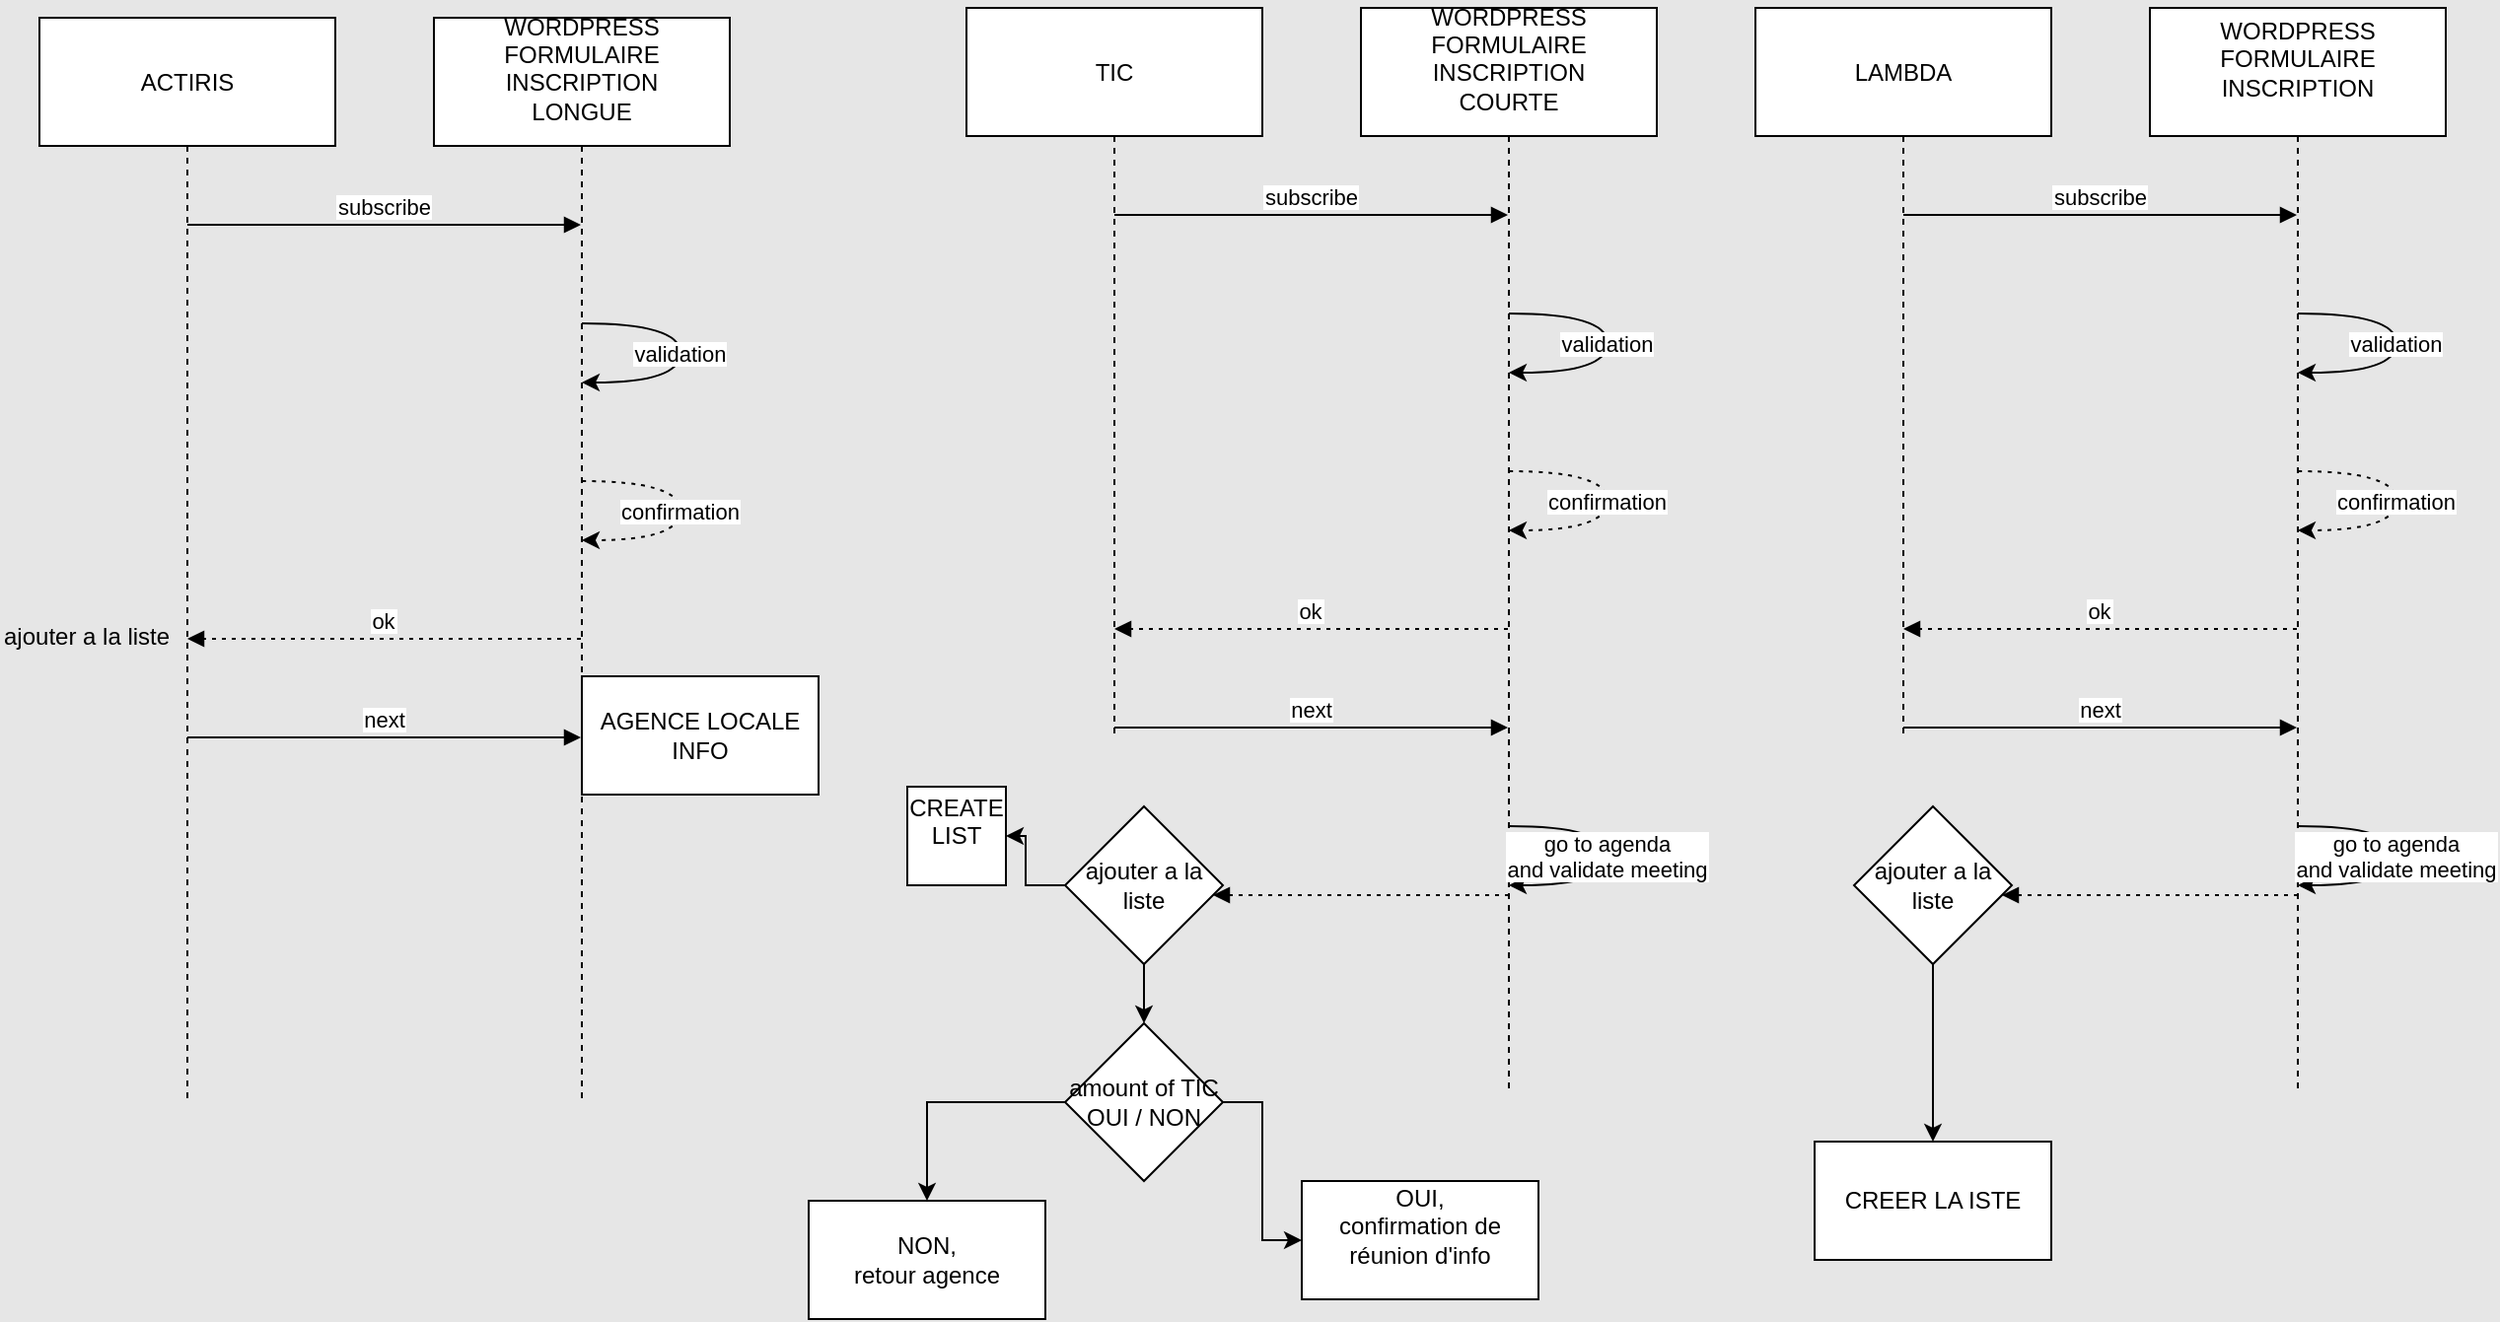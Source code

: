 <mxfile version="24.0.7" type="github">
  <diagram name="Page-1" id="ko1czbBw52IeaF3ko27d">
    <mxGraphModel dx="2627" dy="819" grid="1" gridSize="10" guides="1" tooltips="1" connect="1" arrows="1" fold="1" page="1" pageScale="1" pageWidth="1169" pageHeight="827" background="#E6E6E6" math="0" shadow="0">
      <root>
        <mxCell id="0" />
        <mxCell id="1" parent="0" />
        <mxCell id="ykU63rrfPqvXQfsTkInG-9" value="" style="group" vertex="1" connectable="0" parent="1">
          <mxGeometry x="10" y="10" width="350" height="550" as="geometry" />
        </mxCell>
        <mxCell id="2" value="ACTIRIS" style="shape=umlLifeline;perimeter=lifelinePerimeter;whiteSpace=wrap;container=1;dropTarget=0;collapsible=0;recursiveResize=0;outlineConnect=0;portConstraint=eastwest;newEdgeStyle={&quot;edgeStyle&quot;:&quot;elbowEdgeStyle&quot;,&quot;elbow&quot;:&quot;vertical&quot;,&quot;curved&quot;:0,&quot;rounded&quot;:0};size=65;" parent="ykU63rrfPqvXQfsTkInG-9" vertex="1">
          <mxGeometry width="150" height="550" as="geometry" />
        </mxCell>
        <mxCell id="3" value="WORDPRESS&#xa;FORMULAIRE&#xa;INSCRIPTION&#xa;LONGUE&#xa;" style="shape=umlLifeline;perimeter=lifelinePerimeter;whiteSpace=wrap;container=1;dropTarget=0;collapsible=0;recursiveResize=0;outlineConnect=0;portConstraint=eastwest;newEdgeStyle={&quot;edgeStyle&quot;:&quot;elbowEdgeStyle&quot;,&quot;elbow&quot;:&quot;vertical&quot;,&quot;curved&quot;:0,&quot;rounded&quot;:0};size=65;" parent="ykU63rrfPqvXQfsTkInG-9" vertex="1">
          <mxGeometry x="200" width="150" height="550" as="geometry" />
        </mxCell>
        <mxCell id="4" value="subscribe" style="verticalAlign=bottom;endArrow=block;edgeStyle=elbowEdgeStyle;elbow=vertical;curved=0;rounded=0;" parent="ykU63rrfPqvXQfsTkInG-9" source="2" target="3" edge="1">
          <mxGeometry relative="1" as="geometry">
            <Array as="points">
              <mxPoint x="185" y="105" />
            </Array>
          </mxGeometry>
        </mxCell>
        <mxCell id="5" value="validation" style="curved=1;" parent="ykU63rrfPqvXQfsTkInG-9" source="3" target="3" edge="1">
          <mxGeometry relative="1" as="geometry">
            <Array as="points">
              <mxPoint x="325" y="155" />
              <mxPoint x="325" y="185" />
            </Array>
          </mxGeometry>
        </mxCell>
        <mxCell id="6" value="confirmation" style="curved=1;dashed=1;dashPattern=2 3;" parent="ykU63rrfPqvXQfsTkInG-9" source="3" target="3" edge="1">
          <mxGeometry relative="1" as="geometry">
            <Array as="points">
              <mxPoint x="325" y="235" />
              <mxPoint x="325" y="265" />
            </Array>
          </mxGeometry>
        </mxCell>
        <mxCell id="7" value="ok" style="verticalAlign=bottom;endArrow=block;edgeStyle=elbowEdgeStyle;elbow=vertical;curved=0;rounded=0;dashed=1;dashPattern=2 3;" parent="ykU63rrfPqvXQfsTkInG-9" source="3" target="2" edge="1">
          <mxGeometry relative="1" as="geometry">
            <Array as="points">
              <mxPoint x="185" y="315" />
            </Array>
          </mxGeometry>
        </mxCell>
        <mxCell id="8" value="next" style="verticalAlign=bottom;endArrow=block;edgeStyle=elbowEdgeStyle;elbow=vertical;curved=0;rounded=0;" parent="ykU63rrfPqvXQfsTkInG-9" source="2" target="3" edge="1">
          <mxGeometry relative="1" as="geometry">
            <Array as="points">
              <mxPoint x="185" y="365" />
            </Array>
          </mxGeometry>
        </mxCell>
        <mxCell id="ykU63rrfPqvXQfsTkInG-20" value="&lt;div&gt;AGENCE LOCALE&lt;/div&gt;&lt;div&gt;INFO&lt;br&gt;&lt;/div&gt;" style="rounded=0;whiteSpace=wrap;html=1;" vertex="1" parent="ykU63rrfPqvXQfsTkInG-9">
          <mxGeometry x="275" y="334" width="120" height="60" as="geometry" />
        </mxCell>
        <mxCell id="ykU63rrfPqvXQfsTkInG-42" value="ajouter a la liste" style="text;whiteSpace=wrap;html=1;" vertex="1" parent="ykU63rrfPqvXQfsTkInG-9">
          <mxGeometry x="-20" y="300" width="120" height="40" as="geometry" />
        </mxCell>
        <mxCell id="ykU63rrfPqvXQfsTkInG-10" value="" style="group" vertex="1" connectable="0" parent="1">
          <mxGeometry x="480" y="5" width="350" height="595" as="geometry" />
        </mxCell>
        <mxCell id="ykU63rrfPqvXQfsTkInG-11" value="TIC" style="shape=umlLifeline;perimeter=lifelinePerimeter;whiteSpace=wrap;container=1;dropTarget=0;collapsible=0;recursiveResize=0;outlineConnect=0;portConstraint=eastwest;newEdgeStyle={&quot;edgeStyle&quot;:&quot;elbowEdgeStyle&quot;,&quot;elbow&quot;:&quot;vertical&quot;,&quot;curved&quot;:0,&quot;rounded&quot;:0};size=65;" vertex="1" parent="ykU63rrfPqvXQfsTkInG-10">
          <mxGeometry width="150" height="370" as="geometry" />
        </mxCell>
        <mxCell id="ykU63rrfPqvXQfsTkInG-12" value="WORDPRESS&#xa;FORMULAIRE&#xa;INSCRIPTION&#xa;COURTE&#xa;" style="shape=umlLifeline;perimeter=lifelinePerimeter;whiteSpace=wrap;container=1;dropTarget=0;collapsible=0;recursiveResize=0;outlineConnect=0;portConstraint=eastwest;newEdgeStyle={&quot;edgeStyle&quot;:&quot;elbowEdgeStyle&quot;,&quot;elbow&quot;:&quot;vertical&quot;,&quot;curved&quot;:0,&quot;rounded&quot;:0};size=65;" vertex="1" parent="ykU63rrfPqvXQfsTkInG-10">
          <mxGeometry x="200" width="150" height="550" as="geometry" />
        </mxCell>
        <mxCell id="ykU63rrfPqvXQfsTkInG-13" value="subscribe" style="verticalAlign=bottom;endArrow=block;edgeStyle=elbowEdgeStyle;elbow=vertical;curved=0;rounded=0;" edge="1" parent="ykU63rrfPqvXQfsTkInG-10" source="ykU63rrfPqvXQfsTkInG-11" target="ykU63rrfPqvXQfsTkInG-12">
          <mxGeometry relative="1" as="geometry">
            <Array as="points">
              <mxPoint x="185" y="105" />
            </Array>
          </mxGeometry>
        </mxCell>
        <mxCell id="ykU63rrfPqvXQfsTkInG-14" value="validation" style="curved=1;" edge="1" parent="ykU63rrfPqvXQfsTkInG-10" source="ykU63rrfPqvXQfsTkInG-12" target="ykU63rrfPqvXQfsTkInG-12">
          <mxGeometry relative="1" as="geometry">
            <Array as="points">
              <mxPoint x="325" y="155" />
              <mxPoint x="325" y="185" />
            </Array>
          </mxGeometry>
        </mxCell>
        <mxCell id="ykU63rrfPqvXQfsTkInG-15" value="confirmation" style="curved=1;dashed=1;dashPattern=2 3;" edge="1" parent="ykU63rrfPqvXQfsTkInG-10" source="ykU63rrfPqvXQfsTkInG-12" target="ykU63rrfPqvXQfsTkInG-12">
          <mxGeometry relative="1" as="geometry">
            <Array as="points">
              <mxPoint x="325" y="235" />
              <mxPoint x="325" y="265" />
            </Array>
          </mxGeometry>
        </mxCell>
        <mxCell id="ykU63rrfPqvXQfsTkInG-16" value="ok" style="verticalAlign=bottom;endArrow=block;edgeStyle=elbowEdgeStyle;elbow=horizontal;curved=0;rounded=0;dashed=1;dashPattern=2 3;" edge="1" parent="ykU63rrfPqvXQfsTkInG-10" source="ykU63rrfPqvXQfsTkInG-12" target="ykU63rrfPqvXQfsTkInG-11">
          <mxGeometry relative="1" as="geometry">
            <Array as="points">
              <mxPoint x="185" y="315" />
            </Array>
          </mxGeometry>
        </mxCell>
        <mxCell id="ykU63rrfPqvXQfsTkInG-17" value="next" style="verticalAlign=bottom;endArrow=block;edgeStyle=elbowEdgeStyle;elbow=vertical;curved=0;rounded=0;" edge="1" parent="ykU63rrfPqvXQfsTkInG-10" source="ykU63rrfPqvXQfsTkInG-11" target="ykU63rrfPqvXQfsTkInG-12">
          <mxGeometry relative="1" as="geometry">
            <Array as="points">
              <mxPoint x="185" y="365" />
            </Array>
          </mxGeometry>
        </mxCell>
        <mxCell id="ykU63rrfPqvXQfsTkInG-18" value="go to agenda&#xa;and validate meeting" style="curved=1;" edge="1" parent="ykU63rrfPqvXQfsTkInG-10" source="ykU63rrfPqvXQfsTkInG-12" target="ykU63rrfPqvXQfsTkInG-12">
          <mxGeometry relative="1" as="geometry">
            <Array as="points">
              <mxPoint x="325" y="415" />
              <mxPoint x="325" y="445" />
            </Array>
          </mxGeometry>
        </mxCell>
        <mxCell id="ykU63rrfPqvXQfsTkInG-21" value="" style="verticalAlign=bottom;endArrow=block;edgeStyle=elbowEdgeStyle;elbow=vertical;curved=0;rounded=0;dashed=1;dashPattern=2 3;" edge="1" parent="ykU63rrfPqvXQfsTkInG-10" target="ykU63rrfPqvXQfsTkInG-24">
          <mxGeometry relative="1" as="geometry">
            <Array as="points">
              <mxPoint x="185" y="450" />
            </Array>
            <mxPoint x="275" y="450" as="sourcePoint" />
            <mxPoint x="90" y="445" as="targetPoint" />
          </mxGeometry>
        </mxCell>
        <mxCell id="ykU63rrfPqvXQfsTkInG-44" value="" style="edgeStyle=orthogonalEdgeStyle;rounded=0;orthogonalLoop=1;jettySize=auto;html=1;" edge="1" parent="ykU63rrfPqvXQfsTkInG-10" source="ykU63rrfPqvXQfsTkInG-24" target="ykU63rrfPqvXQfsTkInG-43">
          <mxGeometry relative="1" as="geometry" />
        </mxCell>
        <mxCell id="ykU63rrfPqvXQfsTkInG-24" value="ajouter a la liste" style="rhombus;whiteSpace=wrap;html=1;" vertex="1" parent="ykU63rrfPqvXQfsTkInG-10">
          <mxGeometry x="50" y="405" width="80" height="80" as="geometry" />
        </mxCell>
        <mxCell id="ykU63rrfPqvXQfsTkInG-43" value="&lt;div&gt;amount of TIC&lt;/div&gt;&lt;div&gt;OUI / NON&lt;br&gt;&lt;/div&gt;" style="rhombus;whiteSpace=wrap;html=1;" vertex="1" parent="ykU63rrfPqvXQfsTkInG-10">
          <mxGeometry x="50" y="515" width="80" height="80" as="geometry" />
        </mxCell>
        <mxCell id="ykU63rrfPqvXQfsTkInG-27" value="" style="group" vertex="1" connectable="0" parent="1">
          <mxGeometry x="880" y="5" width="350" height="560" as="geometry" />
        </mxCell>
        <mxCell id="ykU63rrfPqvXQfsTkInG-28" value="LAMBDA" style="shape=umlLifeline;perimeter=lifelinePerimeter;whiteSpace=wrap;container=1;dropTarget=0;collapsible=0;recursiveResize=0;outlineConnect=0;portConstraint=eastwest;newEdgeStyle={&quot;edgeStyle&quot;:&quot;elbowEdgeStyle&quot;,&quot;elbow&quot;:&quot;vertical&quot;,&quot;curved&quot;:0,&quot;rounded&quot;:0};size=65;" vertex="1" parent="ykU63rrfPqvXQfsTkInG-27">
          <mxGeometry width="150" height="370" as="geometry" />
        </mxCell>
        <mxCell id="ykU63rrfPqvXQfsTkInG-29" value="WORDPRESS&#xa;FORMULAIRE&#xa;INSCRIPTION&#xa;" style="shape=umlLifeline;perimeter=lifelinePerimeter;whiteSpace=wrap;container=1;dropTarget=0;collapsible=0;recursiveResize=0;outlineConnect=0;portConstraint=eastwest;newEdgeStyle={&quot;edgeStyle&quot;:&quot;elbowEdgeStyle&quot;,&quot;elbow&quot;:&quot;vertical&quot;,&quot;curved&quot;:0,&quot;rounded&quot;:0};size=65;" vertex="1" parent="ykU63rrfPqvXQfsTkInG-27">
          <mxGeometry x="200" width="150" height="550" as="geometry" />
        </mxCell>
        <mxCell id="ykU63rrfPqvXQfsTkInG-30" value="subscribe" style="verticalAlign=bottom;endArrow=block;edgeStyle=elbowEdgeStyle;elbow=vertical;curved=0;rounded=0;" edge="1" parent="ykU63rrfPqvXQfsTkInG-27" source="ykU63rrfPqvXQfsTkInG-28" target="ykU63rrfPqvXQfsTkInG-29">
          <mxGeometry relative="1" as="geometry">
            <Array as="points">
              <mxPoint x="185" y="105" />
            </Array>
          </mxGeometry>
        </mxCell>
        <mxCell id="ykU63rrfPqvXQfsTkInG-31" value="validation" style="curved=1;" edge="1" parent="ykU63rrfPqvXQfsTkInG-27" source="ykU63rrfPqvXQfsTkInG-29" target="ykU63rrfPqvXQfsTkInG-29">
          <mxGeometry relative="1" as="geometry">
            <Array as="points">
              <mxPoint x="325" y="155" />
              <mxPoint x="325" y="185" />
            </Array>
          </mxGeometry>
        </mxCell>
        <mxCell id="ykU63rrfPqvXQfsTkInG-32" value="confirmation" style="curved=1;dashed=1;dashPattern=2 3;" edge="1" parent="ykU63rrfPqvXQfsTkInG-27" source="ykU63rrfPqvXQfsTkInG-29" target="ykU63rrfPqvXQfsTkInG-29">
          <mxGeometry relative="1" as="geometry">
            <Array as="points">
              <mxPoint x="325" y="235" />
              <mxPoint x="325" y="265" />
            </Array>
          </mxGeometry>
        </mxCell>
        <mxCell id="ykU63rrfPqvXQfsTkInG-33" value="ok" style="verticalAlign=bottom;endArrow=block;edgeStyle=elbowEdgeStyle;elbow=horizontal;curved=0;rounded=0;dashed=1;dashPattern=2 3;" edge="1" parent="ykU63rrfPqvXQfsTkInG-27" source="ykU63rrfPqvXQfsTkInG-29" target="ykU63rrfPqvXQfsTkInG-28">
          <mxGeometry relative="1" as="geometry">
            <Array as="points">
              <mxPoint x="185" y="315" />
            </Array>
          </mxGeometry>
        </mxCell>
        <mxCell id="ykU63rrfPqvXQfsTkInG-34" value="next" style="verticalAlign=bottom;endArrow=block;edgeStyle=elbowEdgeStyle;elbow=vertical;curved=0;rounded=0;" edge="1" parent="ykU63rrfPqvXQfsTkInG-27" source="ykU63rrfPqvXQfsTkInG-28" target="ykU63rrfPqvXQfsTkInG-29">
          <mxGeometry relative="1" as="geometry">
            <Array as="points">
              <mxPoint x="185" y="365" />
            </Array>
          </mxGeometry>
        </mxCell>
        <mxCell id="ykU63rrfPqvXQfsTkInG-35" value="go to agenda&#xa;and validate meeting" style="curved=1;" edge="1" parent="ykU63rrfPqvXQfsTkInG-27" source="ykU63rrfPqvXQfsTkInG-29" target="ykU63rrfPqvXQfsTkInG-29">
          <mxGeometry relative="1" as="geometry">
            <Array as="points">
              <mxPoint x="325" y="415" />
              <mxPoint x="325" y="445" />
            </Array>
          </mxGeometry>
        </mxCell>
        <mxCell id="ykU63rrfPqvXQfsTkInG-36" value="" style="verticalAlign=bottom;endArrow=block;edgeStyle=elbowEdgeStyle;elbow=vertical;curved=0;rounded=0;dashed=1;dashPattern=2 3;" edge="1" parent="ykU63rrfPqvXQfsTkInG-27" target="ykU63rrfPqvXQfsTkInG-37">
          <mxGeometry relative="1" as="geometry">
            <Array as="points">
              <mxPoint x="185" y="450" />
            </Array>
            <mxPoint x="275" y="450" as="sourcePoint" />
            <mxPoint x="90" y="445" as="targetPoint" />
          </mxGeometry>
        </mxCell>
        <mxCell id="ykU63rrfPqvXQfsTkInG-37" value="ajouter a la liste" style="rhombus;whiteSpace=wrap;html=1;" vertex="1" parent="ykU63rrfPqvXQfsTkInG-27">
          <mxGeometry x="50" y="405" width="80" height="80" as="geometry" />
        </mxCell>
        <mxCell id="ykU63rrfPqvXQfsTkInG-38" value="CREER LA ISTE" style="whiteSpace=wrap;html=1;" vertex="1" parent="1">
          <mxGeometry x="910" y="580" width="120" height="60" as="geometry" />
        </mxCell>
        <mxCell id="ykU63rrfPqvXQfsTkInG-39" value="" style="edgeStyle=orthogonalEdgeStyle;rounded=0;orthogonalLoop=1;jettySize=auto;html=1;" edge="1" parent="1" source="ykU63rrfPqvXQfsTkInG-37" target="ykU63rrfPqvXQfsTkInG-38">
          <mxGeometry relative="1" as="geometry" />
        </mxCell>
        <mxCell id="ykU63rrfPqvXQfsTkInG-40" value="&lt;div&gt;NON,&lt;/div&gt;&lt;div&gt;retour agence&lt;br&gt;&lt;/div&gt;" style="whiteSpace=wrap;html=1;" vertex="1" parent="1">
          <mxGeometry x="400" y="610" width="120" height="60" as="geometry" />
        </mxCell>
        <mxCell id="ykU63rrfPqvXQfsTkInG-25" value="&lt;div&gt;OUI,&lt;/div&gt;&lt;div&gt;confirmation de réunion d&#39;info&lt;br&gt;&lt;/div&gt;&lt;div&gt;&lt;br&gt;&lt;/div&gt;" style="whiteSpace=wrap;html=1;" vertex="1" parent="1">
          <mxGeometry x="650" y="600" width="120" height="60" as="geometry" />
        </mxCell>
        <mxCell id="ykU63rrfPqvXQfsTkInG-45" value="" style="edgeStyle=orthogonalEdgeStyle;rounded=0;orthogonalLoop=1;jettySize=auto;html=1;" edge="1" parent="1" source="ykU63rrfPqvXQfsTkInG-43" target="ykU63rrfPqvXQfsTkInG-25">
          <mxGeometry relative="1" as="geometry" />
        </mxCell>
        <mxCell id="ykU63rrfPqvXQfsTkInG-46" value="" style="edgeStyle=orthogonalEdgeStyle;rounded=0;orthogonalLoop=1;jettySize=auto;html=1;" edge="1" parent="1" source="ykU63rrfPqvXQfsTkInG-43" target="ykU63rrfPqvXQfsTkInG-40">
          <mxGeometry relative="1" as="geometry" />
        </mxCell>
        <mxCell id="ykU63rrfPqvXQfsTkInG-47" value="&lt;div&gt;CREATE &lt;br&gt;&lt;/div&gt;&lt;div&gt;LIST&lt;/div&gt;&lt;div&gt;&lt;br&gt;&lt;/div&gt;" style="whiteSpace=wrap;html=1;" vertex="1" parent="1">
          <mxGeometry x="450" y="400" width="50" height="50" as="geometry" />
        </mxCell>
        <mxCell id="ykU63rrfPqvXQfsTkInG-48" value="" style="edgeStyle=orthogonalEdgeStyle;rounded=0;orthogonalLoop=1;jettySize=auto;html=1;" edge="1" parent="1" source="ykU63rrfPqvXQfsTkInG-24" target="ykU63rrfPqvXQfsTkInG-47">
          <mxGeometry relative="1" as="geometry" />
        </mxCell>
      </root>
    </mxGraphModel>
  </diagram>
</mxfile>
